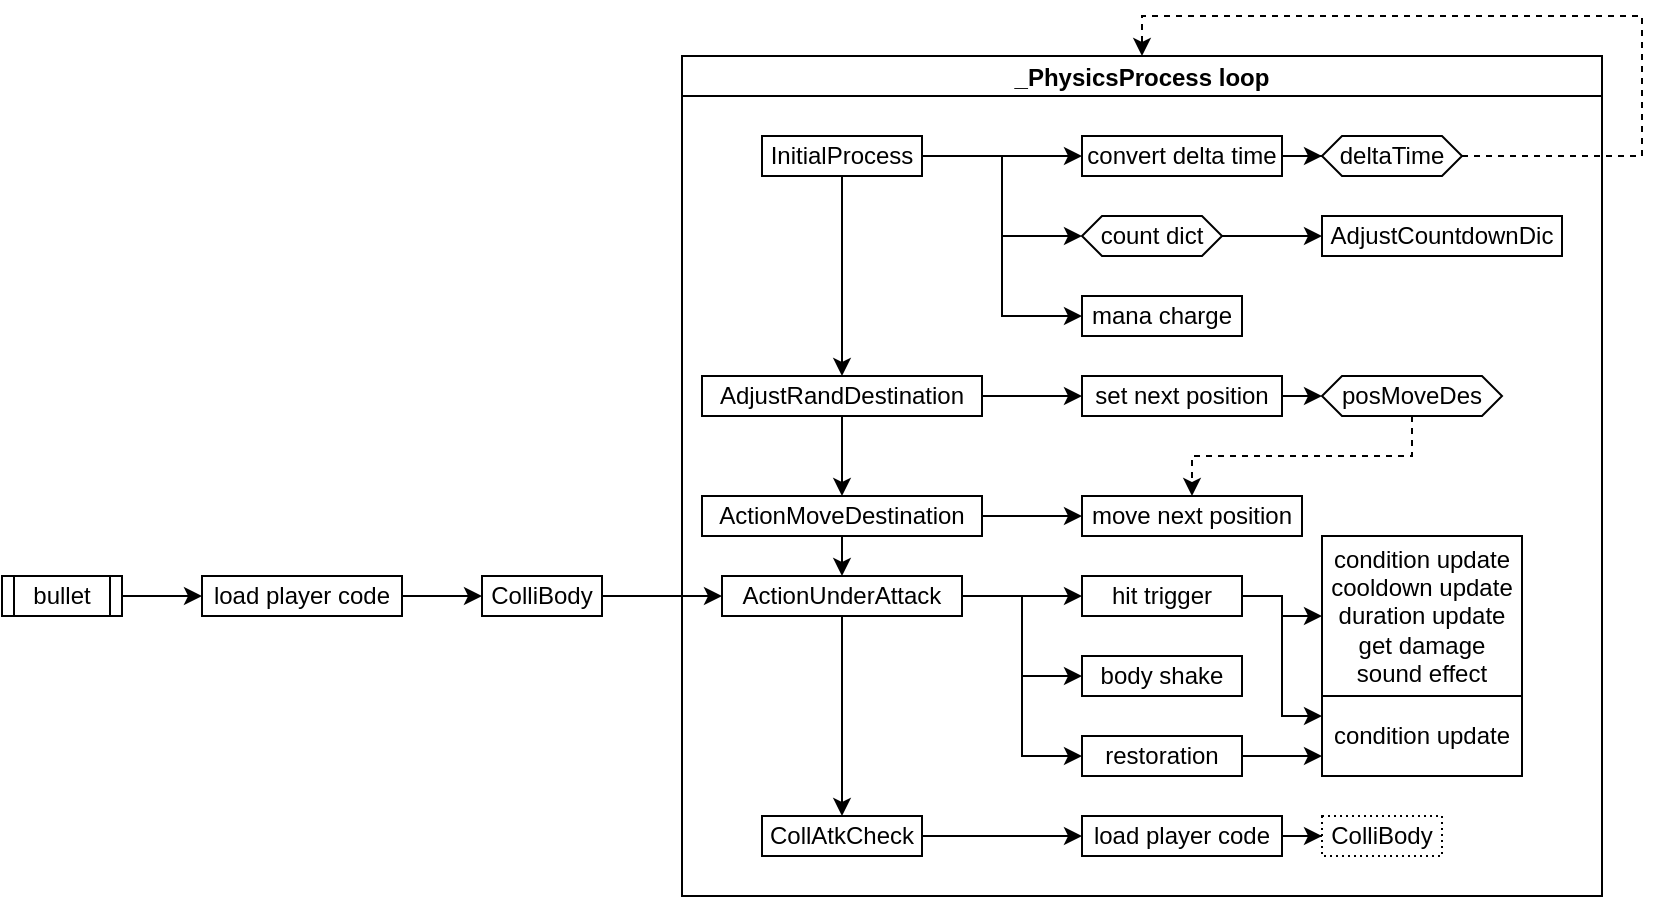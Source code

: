 <mxfile version="21.1.8" type="device">
  <diagram name="페이지-1" id="uXLBABSg46LN4usKxKg8">
    <mxGraphModel dx="1434" dy="756" grid="1" gridSize="10" guides="1" tooltips="1" connect="1" arrows="1" fold="1" page="1" pageScale="1" pageWidth="869" pageHeight="480" math="0" shadow="0">
      <root>
        <mxCell id="0" />
        <mxCell id="1" parent="0" />
        <mxCell id="I_iEC9_dyRFujSmF80Ou-1" value="_PhysicsProcess loop" style="swimlane;startSize=20;" vertex="1" parent="1">
          <mxGeometry x="360" y="40" width="460" height="420" as="geometry" />
        </mxCell>
        <mxCell id="I_iEC9_dyRFujSmF80Ou-5" value="AdjustCountdownDic" style="rounded=0;whiteSpace=wrap;html=1;" vertex="1" parent="I_iEC9_dyRFujSmF80Ou-1">
          <mxGeometry x="320" y="80" width="120" height="20" as="geometry" />
        </mxCell>
        <mxCell id="I_iEC9_dyRFujSmF80Ou-6" style="edgeStyle=orthogonalEdgeStyle;rounded=0;orthogonalLoop=1;jettySize=auto;html=1;entryX=0;entryY=0.5;entryDx=0;entryDy=0;" edge="1" parent="I_iEC9_dyRFujSmF80Ou-1" source="I_iEC9_dyRFujSmF80Ou-7" target="I_iEC9_dyRFujSmF80Ou-5">
          <mxGeometry relative="1" as="geometry" />
        </mxCell>
        <mxCell id="I_iEC9_dyRFujSmF80Ou-7" value="count dict" style="shape=hexagon;perimeter=hexagonPerimeter2;whiteSpace=wrap;html=1;fixedSize=1;size=10;" vertex="1" parent="I_iEC9_dyRFujSmF80Ou-1">
          <mxGeometry x="200" y="80" width="70" height="20" as="geometry" />
        </mxCell>
        <mxCell id="I_iEC9_dyRFujSmF80Ou-12" value="mana charge" style="rounded=0;whiteSpace=wrap;html=1;" vertex="1" parent="I_iEC9_dyRFujSmF80Ou-1">
          <mxGeometry x="200" y="120" width="80" height="20" as="geometry" />
        </mxCell>
        <mxCell id="I_iEC9_dyRFujSmF80Ou-20" style="edgeStyle=orthogonalEdgeStyle;rounded=0;orthogonalLoop=1;jettySize=auto;html=1;entryX=0;entryY=0.5;entryDx=0;entryDy=0;" edge="1" parent="I_iEC9_dyRFujSmF80Ou-1" source="I_iEC9_dyRFujSmF80Ou-14" target="I_iEC9_dyRFujSmF80Ou-15">
          <mxGeometry relative="1" as="geometry" />
        </mxCell>
        <mxCell id="I_iEC9_dyRFujSmF80Ou-43" style="edgeStyle=orthogonalEdgeStyle;rounded=0;orthogonalLoop=1;jettySize=auto;html=1;entryX=0.5;entryY=0;entryDx=0;entryDy=0;" edge="1" parent="I_iEC9_dyRFujSmF80Ou-1" source="I_iEC9_dyRFujSmF80Ou-14" target="I_iEC9_dyRFujSmF80Ou-16">
          <mxGeometry relative="1" as="geometry" />
        </mxCell>
        <mxCell id="I_iEC9_dyRFujSmF80Ou-14" value="AdjustRandDestination" style="rounded=0;whiteSpace=wrap;html=1;" vertex="1" parent="I_iEC9_dyRFujSmF80Ou-1">
          <mxGeometry x="10" y="160" width="140" height="20" as="geometry" />
        </mxCell>
        <mxCell id="I_iEC9_dyRFujSmF80Ou-15" value="set next position" style="rounded=0;whiteSpace=wrap;html=1;" vertex="1" parent="I_iEC9_dyRFujSmF80Ou-1">
          <mxGeometry x="200" y="160" width="100" height="20" as="geometry" />
        </mxCell>
        <mxCell id="I_iEC9_dyRFujSmF80Ou-23" style="edgeStyle=orthogonalEdgeStyle;rounded=0;orthogonalLoop=1;jettySize=auto;html=1;entryX=0;entryY=0.5;entryDx=0;entryDy=0;" edge="1" parent="I_iEC9_dyRFujSmF80Ou-1" source="I_iEC9_dyRFujSmF80Ou-16" target="I_iEC9_dyRFujSmF80Ou-17">
          <mxGeometry relative="1" as="geometry" />
        </mxCell>
        <mxCell id="I_iEC9_dyRFujSmF80Ou-16" value="ActionMoveDestination" style="rounded=0;whiteSpace=wrap;html=1;" vertex="1" parent="I_iEC9_dyRFujSmF80Ou-1">
          <mxGeometry x="10" y="220" width="140" height="20" as="geometry" />
        </mxCell>
        <mxCell id="I_iEC9_dyRFujSmF80Ou-17" value="move next position" style="rounded=0;whiteSpace=wrap;html=1;" vertex="1" parent="I_iEC9_dyRFujSmF80Ou-1">
          <mxGeometry x="200" y="220" width="110" height="20" as="geometry" />
        </mxCell>
        <mxCell id="I_iEC9_dyRFujSmF80Ou-19" style="edgeStyle=orthogonalEdgeStyle;rounded=0;orthogonalLoop=1;jettySize=auto;html=1;entryX=0.5;entryY=0;entryDx=0;entryDy=0;dashed=1;" edge="1" parent="I_iEC9_dyRFujSmF80Ou-1" source="I_iEC9_dyRFujSmF80Ou-18" target="I_iEC9_dyRFujSmF80Ou-17">
          <mxGeometry relative="1" as="geometry">
            <Array as="points">
              <mxPoint x="365" y="200" />
              <mxPoint x="255" y="200" />
            </Array>
          </mxGeometry>
        </mxCell>
        <mxCell id="I_iEC9_dyRFujSmF80Ou-18" value="posMoveDes" style="shape=hexagon;perimeter=hexagonPerimeter2;whiteSpace=wrap;html=1;fixedSize=1;size=10;" vertex="1" parent="I_iEC9_dyRFujSmF80Ou-1">
          <mxGeometry x="320" y="160" width="90" height="20" as="geometry" />
        </mxCell>
        <mxCell id="I_iEC9_dyRFujSmF80Ou-21" value="" style="endArrow=classic;html=1;rounded=0;exitX=1;exitY=0.5;exitDx=0;exitDy=0;entryX=0;entryY=0.5;entryDx=0;entryDy=0;" edge="1" parent="I_iEC9_dyRFujSmF80Ou-1" source="I_iEC9_dyRFujSmF80Ou-15" target="I_iEC9_dyRFujSmF80Ou-18">
          <mxGeometry width="50" height="50" relative="1" as="geometry">
            <mxPoint x="50" y="260" as="sourcePoint" />
            <mxPoint x="100" y="210" as="targetPoint" />
          </mxGeometry>
        </mxCell>
        <mxCell id="I_iEC9_dyRFujSmF80Ou-33" style="edgeStyle=orthogonalEdgeStyle;rounded=0;orthogonalLoop=1;jettySize=auto;html=1;entryX=0;entryY=0.5;entryDx=0;entryDy=0;" edge="1" parent="I_iEC9_dyRFujSmF80Ou-1" source="I_iEC9_dyRFujSmF80Ou-24" target="I_iEC9_dyRFujSmF80Ou-27">
          <mxGeometry relative="1" as="geometry" />
        </mxCell>
        <mxCell id="I_iEC9_dyRFujSmF80Ou-34" style="edgeStyle=orthogonalEdgeStyle;rounded=0;orthogonalLoop=1;jettySize=auto;html=1;entryX=0;entryY=0.5;entryDx=0;entryDy=0;" edge="1" parent="I_iEC9_dyRFujSmF80Ou-1" source="I_iEC9_dyRFujSmF80Ou-24" target="I_iEC9_dyRFujSmF80Ou-28">
          <mxGeometry relative="1" as="geometry" />
        </mxCell>
        <mxCell id="I_iEC9_dyRFujSmF80Ou-35" style="edgeStyle=orthogonalEdgeStyle;rounded=0;orthogonalLoop=1;jettySize=auto;html=1;entryX=0;entryY=0.5;entryDx=0;entryDy=0;" edge="1" parent="I_iEC9_dyRFujSmF80Ou-1" source="I_iEC9_dyRFujSmF80Ou-24" target="I_iEC9_dyRFujSmF80Ou-30">
          <mxGeometry relative="1" as="geometry" />
        </mxCell>
        <mxCell id="I_iEC9_dyRFujSmF80Ou-45" style="edgeStyle=orthogonalEdgeStyle;rounded=0;orthogonalLoop=1;jettySize=auto;html=1;entryX=0.5;entryY=0;entryDx=0;entryDy=0;" edge="1" parent="I_iEC9_dyRFujSmF80Ou-1" source="I_iEC9_dyRFujSmF80Ou-24" target="I_iEC9_dyRFujSmF80Ou-36">
          <mxGeometry relative="1" as="geometry" />
        </mxCell>
        <mxCell id="I_iEC9_dyRFujSmF80Ou-24" value="ActionUnderAttack" style="rounded=0;whiteSpace=wrap;html=1;" vertex="1" parent="I_iEC9_dyRFujSmF80Ou-1">
          <mxGeometry x="20" y="260" width="120" height="20" as="geometry" />
        </mxCell>
        <mxCell id="I_iEC9_dyRFujSmF80Ou-27" value="hit trigger" style="rounded=0;whiteSpace=wrap;html=1;" vertex="1" parent="I_iEC9_dyRFujSmF80Ou-1">
          <mxGeometry x="200" y="260" width="80" height="20" as="geometry" />
        </mxCell>
        <mxCell id="I_iEC9_dyRFujSmF80Ou-28" value="body shake" style="rounded=0;whiteSpace=wrap;html=1;" vertex="1" parent="I_iEC9_dyRFujSmF80Ou-1">
          <mxGeometry x="200" y="300" width="80" height="20" as="geometry" />
        </mxCell>
        <mxCell id="I_iEC9_dyRFujSmF80Ou-30" value="restoration" style="rounded=0;whiteSpace=wrap;html=1;" vertex="1" parent="I_iEC9_dyRFujSmF80Ou-1">
          <mxGeometry x="200" y="340" width="80" height="20" as="geometry" />
        </mxCell>
        <mxCell id="I_iEC9_dyRFujSmF80Ou-31" value="condition update&lt;br&gt;cooldown update&lt;br&gt;duration update&lt;br&gt;get damage&lt;br&gt;sound effect" style="rounded=0;whiteSpace=wrap;html=1;" vertex="1" parent="I_iEC9_dyRFujSmF80Ou-1">
          <mxGeometry x="320" y="240" width="100" height="80" as="geometry" />
        </mxCell>
        <mxCell id="I_iEC9_dyRFujSmF80Ou-25" style="edgeStyle=orthogonalEdgeStyle;rounded=0;orthogonalLoop=1;jettySize=auto;html=1;entryX=0;entryY=0.5;entryDx=0;entryDy=0;" edge="1" parent="I_iEC9_dyRFujSmF80Ou-1" source="I_iEC9_dyRFujSmF80Ou-27" target="I_iEC9_dyRFujSmF80Ou-31">
          <mxGeometry relative="1" as="geometry" />
        </mxCell>
        <mxCell id="I_iEC9_dyRFujSmF80Ou-32" value="condition update" style="rounded=0;whiteSpace=wrap;html=1;" vertex="1" parent="I_iEC9_dyRFujSmF80Ou-1">
          <mxGeometry x="320" y="320" width="100" height="40" as="geometry" />
        </mxCell>
        <mxCell id="I_iEC9_dyRFujSmF80Ou-26" style="edgeStyle=orthogonalEdgeStyle;rounded=0;orthogonalLoop=1;jettySize=auto;html=1;entryX=0;entryY=0.25;entryDx=0;entryDy=0;" edge="1" parent="I_iEC9_dyRFujSmF80Ou-1" source="I_iEC9_dyRFujSmF80Ou-27" target="I_iEC9_dyRFujSmF80Ou-32">
          <mxGeometry relative="1" as="geometry" />
        </mxCell>
        <mxCell id="I_iEC9_dyRFujSmF80Ou-29" style="edgeStyle=orthogonalEdgeStyle;rounded=0;orthogonalLoop=1;jettySize=auto;html=1;entryX=0;entryY=0.75;entryDx=0;entryDy=0;" edge="1" parent="I_iEC9_dyRFujSmF80Ou-1" source="I_iEC9_dyRFujSmF80Ou-30" target="I_iEC9_dyRFujSmF80Ou-32">
          <mxGeometry relative="1" as="geometry" />
        </mxCell>
        <mxCell id="I_iEC9_dyRFujSmF80Ou-41" style="edgeStyle=orthogonalEdgeStyle;rounded=0;orthogonalLoop=1;jettySize=auto;html=1;entryX=0;entryY=0.5;entryDx=0;entryDy=0;" edge="1" parent="I_iEC9_dyRFujSmF80Ou-1" source="I_iEC9_dyRFujSmF80Ou-36" target="I_iEC9_dyRFujSmF80Ou-37">
          <mxGeometry relative="1" as="geometry" />
        </mxCell>
        <mxCell id="I_iEC9_dyRFujSmF80Ou-36" value="CollAtkCheck" style="rounded=0;whiteSpace=wrap;html=1;" vertex="1" parent="I_iEC9_dyRFujSmF80Ou-1">
          <mxGeometry x="40" y="380" width="80" height="20" as="geometry" />
        </mxCell>
        <mxCell id="I_iEC9_dyRFujSmF80Ou-39" style="edgeStyle=orthogonalEdgeStyle;rounded=0;orthogonalLoop=1;jettySize=auto;html=1;entryX=0;entryY=0.5;entryDx=0;entryDy=0;" edge="1" parent="I_iEC9_dyRFujSmF80Ou-1" source="I_iEC9_dyRFujSmF80Ou-37" target="I_iEC9_dyRFujSmF80Ou-38">
          <mxGeometry relative="1" as="geometry" />
        </mxCell>
        <mxCell id="I_iEC9_dyRFujSmF80Ou-37" value="load player code" style="rounded=0;whiteSpace=wrap;html=1;" vertex="1" parent="I_iEC9_dyRFujSmF80Ou-1">
          <mxGeometry x="200" y="380" width="100" height="20" as="geometry" />
        </mxCell>
        <mxCell id="I_iEC9_dyRFujSmF80Ou-38" value="ColliBody" style="rounded=0;whiteSpace=wrap;html=1;dashed=1;dashPattern=1 2;" vertex="1" parent="I_iEC9_dyRFujSmF80Ou-1">
          <mxGeometry x="320" y="380" width="60" height="20" as="geometry" />
        </mxCell>
        <mxCell id="I_iEC9_dyRFujSmF80Ou-44" value="" style="endArrow=classic;html=1;rounded=0;exitX=0.5;exitY=1;exitDx=0;exitDy=0;entryX=0.5;entryY=0;entryDx=0;entryDy=0;" edge="1" parent="I_iEC9_dyRFujSmF80Ou-1" source="I_iEC9_dyRFujSmF80Ou-16" target="I_iEC9_dyRFujSmF80Ou-24">
          <mxGeometry width="50" height="50" relative="1" as="geometry">
            <mxPoint x="50" y="260" as="sourcePoint" />
            <mxPoint x="100" y="210" as="targetPoint" />
          </mxGeometry>
        </mxCell>
        <mxCell id="I_iEC9_dyRFujSmF80Ou-2" style="edgeStyle=orthogonalEdgeStyle;rounded=0;orthogonalLoop=1;jettySize=auto;html=1;entryX=0;entryY=0.5;entryDx=0;entryDy=0;" edge="1" parent="1" source="I_iEC9_dyRFujSmF80Ou-4" target="I_iEC9_dyRFujSmF80Ou-7">
          <mxGeometry relative="1" as="geometry" />
        </mxCell>
        <mxCell id="I_iEC9_dyRFujSmF80Ou-3" style="edgeStyle=orthogonalEdgeStyle;rounded=0;orthogonalLoop=1;jettySize=auto;html=1;entryX=0;entryY=0.5;entryDx=0;entryDy=0;" edge="1" parent="1" source="I_iEC9_dyRFujSmF80Ou-4" target="I_iEC9_dyRFujSmF80Ou-9">
          <mxGeometry relative="1" as="geometry" />
        </mxCell>
        <mxCell id="I_iEC9_dyRFujSmF80Ou-13" style="edgeStyle=orthogonalEdgeStyle;rounded=0;orthogonalLoop=1;jettySize=auto;html=1;entryX=0;entryY=0.5;entryDx=0;entryDy=0;" edge="1" parent="1" source="I_iEC9_dyRFujSmF80Ou-4" target="I_iEC9_dyRFujSmF80Ou-12">
          <mxGeometry relative="1" as="geometry" />
        </mxCell>
        <mxCell id="I_iEC9_dyRFujSmF80Ou-42" style="edgeStyle=orthogonalEdgeStyle;rounded=0;orthogonalLoop=1;jettySize=auto;html=1;entryX=0.5;entryY=0;entryDx=0;entryDy=0;" edge="1" parent="1" source="I_iEC9_dyRFujSmF80Ou-4" target="I_iEC9_dyRFujSmF80Ou-14">
          <mxGeometry relative="1" as="geometry" />
        </mxCell>
        <mxCell id="I_iEC9_dyRFujSmF80Ou-4" value="InitialProcess" style="rounded=0;whiteSpace=wrap;html=1;" vertex="1" parent="1">
          <mxGeometry x="400" y="80" width="80" height="20" as="geometry" />
        </mxCell>
        <mxCell id="I_iEC9_dyRFujSmF80Ou-8" style="edgeStyle=orthogonalEdgeStyle;rounded=0;orthogonalLoop=1;jettySize=auto;html=1;entryX=0;entryY=0.5;entryDx=0;entryDy=0;" edge="1" parent="1" source="I_iEC9_dyRFujSmF80Ou-9" target="I_iEC9_dyRFujSmF80Ou-10">
          <mxGeometry relative="1" as="geometry" />
        </mxCell>
        <mxCell id="I_iEC9_dyRFujSmF80Ou-9" value="convert delta time" style="rounded=0;whiteSpace=wrap;html=1;" vertex="1" parent="1">
          <mxGeometry x="560" y="80" width="100" height="20" as="geometry" />
        </mxCell>
        <mxCell id="I_iEC9_dyRFujSmF80Ou-10" value="deltaTime" style="shape=hexagon;perimeter=hexagonPerimeter2;whiteSpace=wrap;html=1;fixedSize=1;size=10;" vertex="1" parent="1">
          <mxGeometry x="680" y="80" width="70" height="20" as="geometry" />
        </mxCell>
        <mxCell id="I_iEC9_dyRFujSmF80Ou-11" style="edgeStyle=orthogonalEdgeStyle;rounded=0;orthogonalLoop=1;jettySize=auto;html=1;entryX=0.5;entryY=0;entryDx=0;entryDy=0;dashed=1;exitX=1;exitY=0.5;exitDx=0;exitDy=0;" edge="1" parent="1" source="I_iEC9_dyRFujSmF80Ou-10" target="I_iEC9_dyRFujSmF80Ou-1">
          <mxGeometry relative="1" as="geometry">
            <mxPoint x="750" y="90" as="sourcePoint" />
            <mxPoint x="590" y="40" as="targetPoint" />
            <Array as="points">
              <mxPoint x="840" y="90" />
              <mxPoint x="840" y="20" />
              <mxPoint x="590" y="20" />
            </Array>
          </mxGeometry>
        </mxCell>
        <mxCell id="I_iEC9_dyRFujSmF80Ou-56" style="edgeStyle=orthogonalEdgeStyle;rounded=0;orthogonalLoop=1;jettySize=auto;html=1;entryX=0;entryY=0.5;entryDx=0;entryDy=0;" edge="1" parent="1" source="I_iEC9_dyRFujSmF80Ou-46" target="I_iEC9_dyRFujSmF80Ou-24">
          <mxGeometry relative="1" as="geometry" />
        </mxCell>
        <mxCell id="I_iEC9_dyRFujSmF80Ou-46" value="ColliBody" style="rounded=0;whiteSpace=wrap;html=1;" vertex="1" parent="1">
          <mxGeometry x="260" y="300" width="60" height="20" as="geometry" />
        </mxCell>
        <mxCell id="I_iEC9_dyRFujSmF80Ou-50" style="edgeStyle=orthogonalEdgeStyle;rounded=0;orthogonalLoop=1;jettySize=auto;html=1;entryX=0;entryY=0.5;entryDx=0;entryDy=0;" edge="1" parent="1" source="I_iEC9_dyRFujSmF80Ou-51" target="I_iEC9_dyRFujSmF80Ou-54">
          <mxGeometry relative="1" as="geometry" />
        </mxCell>
        <mxCell id="I_iEC9_dyRFujSmF80Ou-51" value="bullet" style="shape=process;whiteSpace=wrap;html=1;backgroundOutline=1;" vertex="1" parent="1">
          <mxGeometry x="20" y="300" width="60" height="20" as="geometry" />
        </mxCell>
        <mxCell id="I_iEC9_dyRFujSmF80Ou-53" style="edgeStyle=orthogonalEdgeStyle;rounded=0;orthogonalLoop=1;jettySize=auto;html=1;entryX=0;entryY=0.5;entryDx=0;entryDy=0;" edge="1" parent="1" source="I_iEC9_dyRFujSmF80Ou-54" target="I_iEC9_dyRFujSmF80Ou-46">
          <mxGeometry relative="1" as="geometry" />
        </mxCell>
        <mxCell id="I_iEC9_dyRFujSmF80Ou-54" value="load player code" style="rounded=0;whiteSpace=wrap;html=1;" vertex="1" parent="1">
          <mxGeometry x="120" y="300" width="100" height="20" as="geometry" />
        </mxCell>
      </root>
    </mxGraphModel>
  </diagram>
</mxfile>
